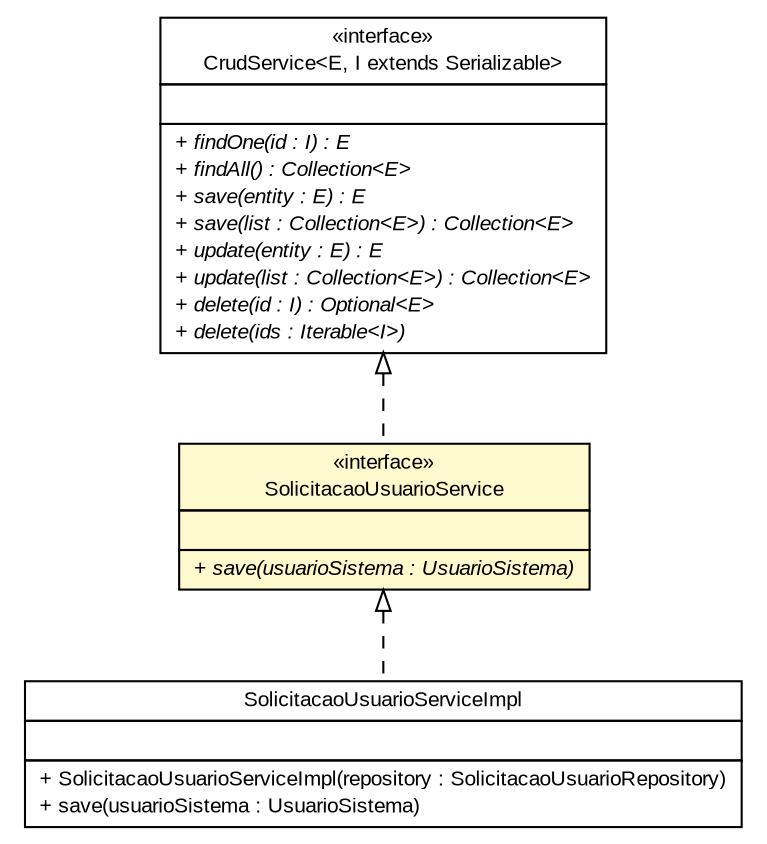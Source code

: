 #!/usr/local/bin/dot
#
# Class diagram 
# Generated by UMLGraph version R5_6 (http://www.umlgraph.org/)
#

digraph G {
	edge [fontname="arial",fontsize=10,labelfontname="arial",labelfontsize=10];
	node [fontname="arial",fontsize=10,shape=plaintext];
	nodesep=0.25;
	ranksep=0.5;
	// br.gov.to.sefaz.business.service.CrudService<E, I extends java.io.Serializable>
	c751531 [label=<<table title="br.gov.to.sefaz.business.service.CrudService" border="0" cellborder="1" cellspacing="0" cellpadding="2" port="p" href="../../../../business/service/CrudService.html">
		<tr><td><table border="0" cellspacing="0" cellpadding="1">
<tr><td align="center" balign="center"> &#171;interface&#187; </td></tr>
<tr><td align="center" balign="center"> CrudService&lt;E, I extends Serializable&gt; </td></tr>
		</table></td></tr>
		<tr><td><table border="0" cellspacing="0" cellpadding="1">
<tr><td align="left" balign="left">  </td></tr>
		</table></td></tr>
		<tr><td><table border="0" cellspacing="0" cellpadding="1">
<tr><td align="left" balign="left"><font face="arial italic" point-size="10.0"> + findOne(id : I) : E </font></td></tr>
<tr><td align="left" balign="left"><font face="arial italic" point-size="10.0"> + findAll() : Collection&lt;E&gt; </font></td></tr>
<tr><td align="left" balign="left"><font face="arial italic" point-size="10.0"> + save(entity : E) : E </font></td></tr>
<tr><td align="left" balign="left"><font face="arial italic" point-size="10.0"> + save(list : Collection&lt;E&gt;) : Collection&lt;E&gt; </font></td></tr>
<tr><td align="left" balign="left"><font face="arial italic" point-size="10.0"> + update(entity : E) : E </font></td></tr>
<tr><td align="left" balign="left"><font face="arial italic" point-size="10.0"> + update(list : Collection&lt;E&gt;) : Collection&lt;E&gt; </font></td></tr>
<tr><td align="left" balign="left"><font face="arial italic" point-size="10.0"> + delete(id : I) : Optional&lt;E&gt; </font></td></tr>
<tr><td align="left" balign="left"><font face="arial italic" point-size="10.0"> + delete(ids : Iterable&lt;I&gt;) </font></td></tr>
		</table></td></tr>
		</table>>, URL="../../../../business/service/CrudService.html", fontname="arial", fontcolor="black", fontsize=10.0];
	// br.gov.to.sefaz.seg.business.gestao.service.SolicitacaoUsuarioService
	c751644 [label=<<table title="br.gov.to.sefaz.seg.business.gestao.service.SolicitacaoUsuarioService" border="0" cellborder="1" cellspacing="0" cellpadding="2" port="p" bgcolor="lemonChiffon" href="./SolicitacaoUsuarioService.html">
		<tr><td><table border="0" cellspacing="0" cellpadding="1">
<tr><td align="center" balign="center"> &#171;interface&#187; </td></tr>
<tr><td align="center" balign="center"> SolicitacaoUsuarioService </td></tr>
		</table></td></tr>
		<tr><td><table border="0" cellspacing="0" cellpadding="1">
<tr><td align="left" balign="left">  </td></tr>
		</table></td></tr>
		<tr><td><table border="0" cellspacing="0" cellpadding="1">
<tr><td align="left" balign="left"><font face="arial italic" point-size="10.0"> + save(usuarioSistema : UsuarioSistema) </font></td></tr>
		</table></td></tr>
		</table>>, URL="./SolicitacaoUsuarioService.html", fontname="arial", fontcolor="black", fontsize=10.0];
	// br.gov.to.sefaz.seg.business.gestao.service.impl.SolicitacaoUsuarioServiceImpl
	c751678 [label=<<table title="br.gov.to.sefaz.seg.business.gestao.service.impl.SolicitacaoUsuarioServiceImpl" border="0" cellborder="1" cellspacing="0" cellpadding="2" port="p" href="./impl/SolicitacaoUsuarioServiceImpl.html">
		<tr><td><table border="0" cellspacing="0" cellpadding="1">
<tr><td align="center" balign="center"> SolicitacaoUsuarioServiceImpl </td></tr>
		</table></td></tr>
		<tr><td><table border="0" cellspacing="0" cellpadding="1">
<tr><td align="left" balign="left">  </td></tr>
		</table></td></tr>
		<tr><td><table border="0" cellspacing="0" cellpadding="1">
<tr><td align="left" balign="left"> + SolicitacaoUsuarioServiceImpl(repository : SolicitacaoUsuarioRepository) </td></tr>
<tr><td align="left" balign="left"> + save(usuarioSistema : UsuarioSistema) </td></tr>
		</table></td></tr>
		</table>>, URL="./impl/SolicitacaoUsuarioServiceImpl.html", fontname="arial", fontcolor="black", fontsize=10.0];
	//br.gov.to.sefaz.seg.business.gestao.service.SolicitacaoUsuarioService implements br.gov.to.sefaz.business.service.CrudService<E, I extends java.io.Serializable>
	c751531:p -> c751644:p [dir=back,arrowtail=empty,style=dashed];
	//br.gov.to.sefaz.seg.business.gestao.service.impl.SolicitacaoUsuarioServiceImpl implements br.gov.to.sefaz.seg.business.gestao.service.SolicitacaoUsuarioService
	c751644:p -> c751678:p [dir=back,arrowtail=empty,style=dashed];
}

